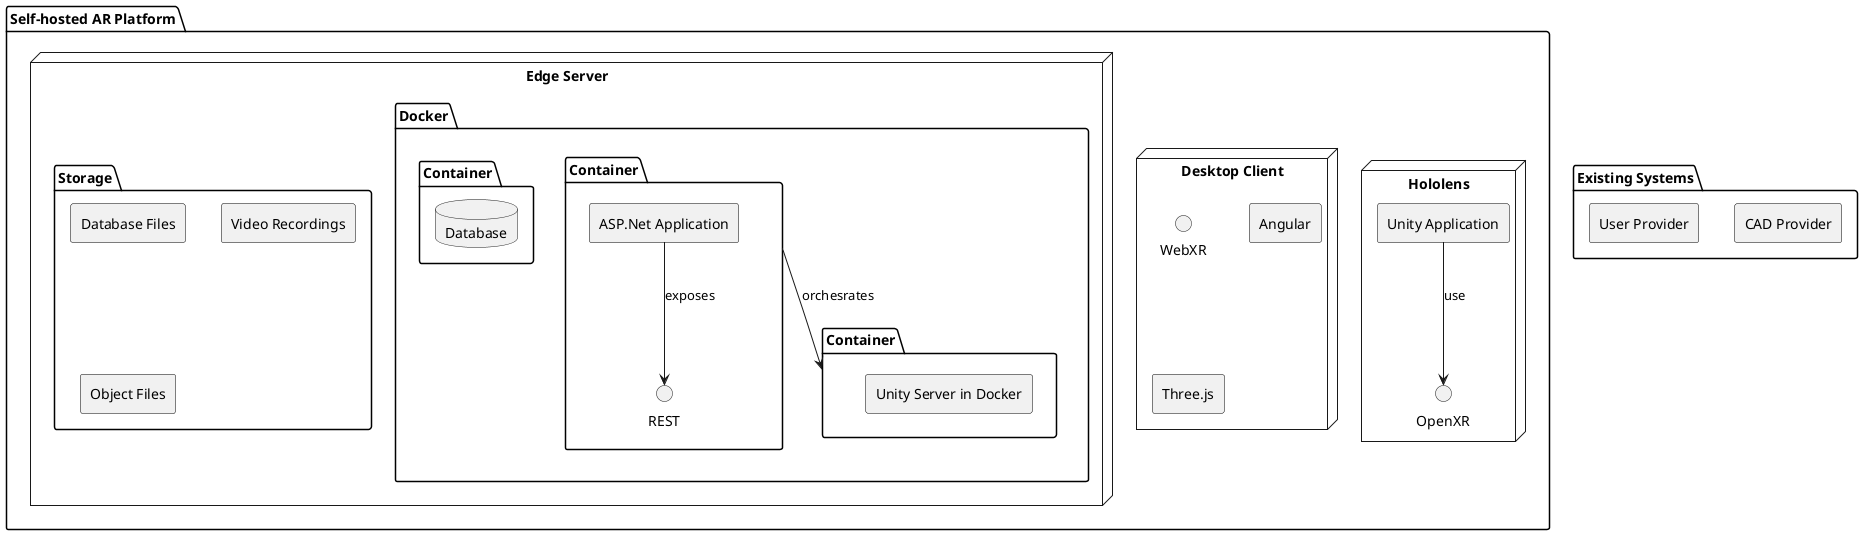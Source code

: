 @startuml

skinparam componentStyle rectangle
skinparam backgroundColor #FFFFFF
skinparam componentBorderColor #000000

package "Self-hosted AR Platform" {

    node "Hololens" {

        [Unity Application] as UnityApplication
        interface "OpenXR" as OpenXRInterface
        UnityApplication --> OpenXRInterface :use
    }

    node "Desktop Client" {
        interface "WebXR" as WebXRInterface
        [Angular] as Angular
        [Three.js] as Threejs
    }

    node "Edge Server" {
        package Docker{
            package Container as ContainerAsp{
                component "ASP.Net Application" as ASPNet
                interface "REST" as RESTInterface
                ASPNet --> RESTInterface :exposes
            }
            package Container as ContainerDatabase{
                Database "Database" as Database
            }
            package Container as ContainerUnity{
                component "Unity Server in Docker" as UnityServer
            }
            ContainerAsp -d-> ContainerUnity :orchesrates
        }

    Folder Storage as PersistentStorage{
    [Database Files]
    [Video Recordings]
    [Object Files]
    }
    }

}
package "Existing Systems"{
[CAD Provider]
[User Provider]
}
@enduml